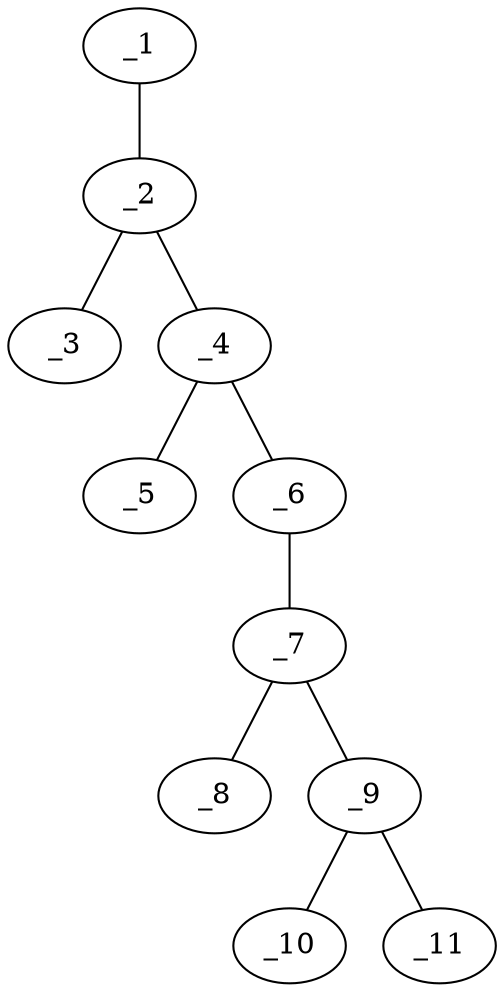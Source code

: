 graph molid622657 {
	_1	 [charge=0,
		chem=1,
		symbol="C  ",
		x=2,
		y="-0.25"];
	_2	 [charge=0,
		chem=4,
		symbol="N  ",
		x="2.866",
		y="0.25"];
	_1 -- _2	 [valence=1];
	_3	 [charge=0,
		chem=1,
		symbol="C  ",
		x="2.866",
		y="1.25"];
	_2 -- _3	 [valence=1];
	_4	 [charge=0,
		chem=1,
		symbol="C  ",
		x="3.7321",
		y="-0.25"];
	_2 -- _4	 [valence=1];
	_5	 [charge=0,
		chem=5,
		symbol="S  ",
		x="3.7321",
		y="-1.25"];
	_4 -- _5	 [valence=2];
	_6	 [charge=0,
		chem=4,
		symbol="N  ",
		x="4.5981",
		y="0.25"];
	_4 -- _6	 [valence=1];
	_7	 [charge=0,
		chem=1,
		symbol="C  ",
		x="5.4641",
		y="-0.25"];
	_6 -- _7	 [valence=1];
	_8	 [charge=0,
		chem=2,
		symbol="O  ",
		x="5.4641",
		y="-1.25"];
	_7 -- _8	 [valence=2];
	_9	 [charge=0,
		chem=4,
		symbol="N  ",
		x="6.3301",
		y="0.25"];
	_7 -- _9	 [valence=1];
	_10	 [charge=0,
		chem=1,
		symbol="C  ",
		x="7.1962",
		y="-0.25"];
	_9 -- _10	 [valence=1];
	_11	 [charge=0,
		chem=1,
		symbol="C  ",
		x="6.3301",
		y="1.25"];
	_9 -- _11	 [valence=1];
}
